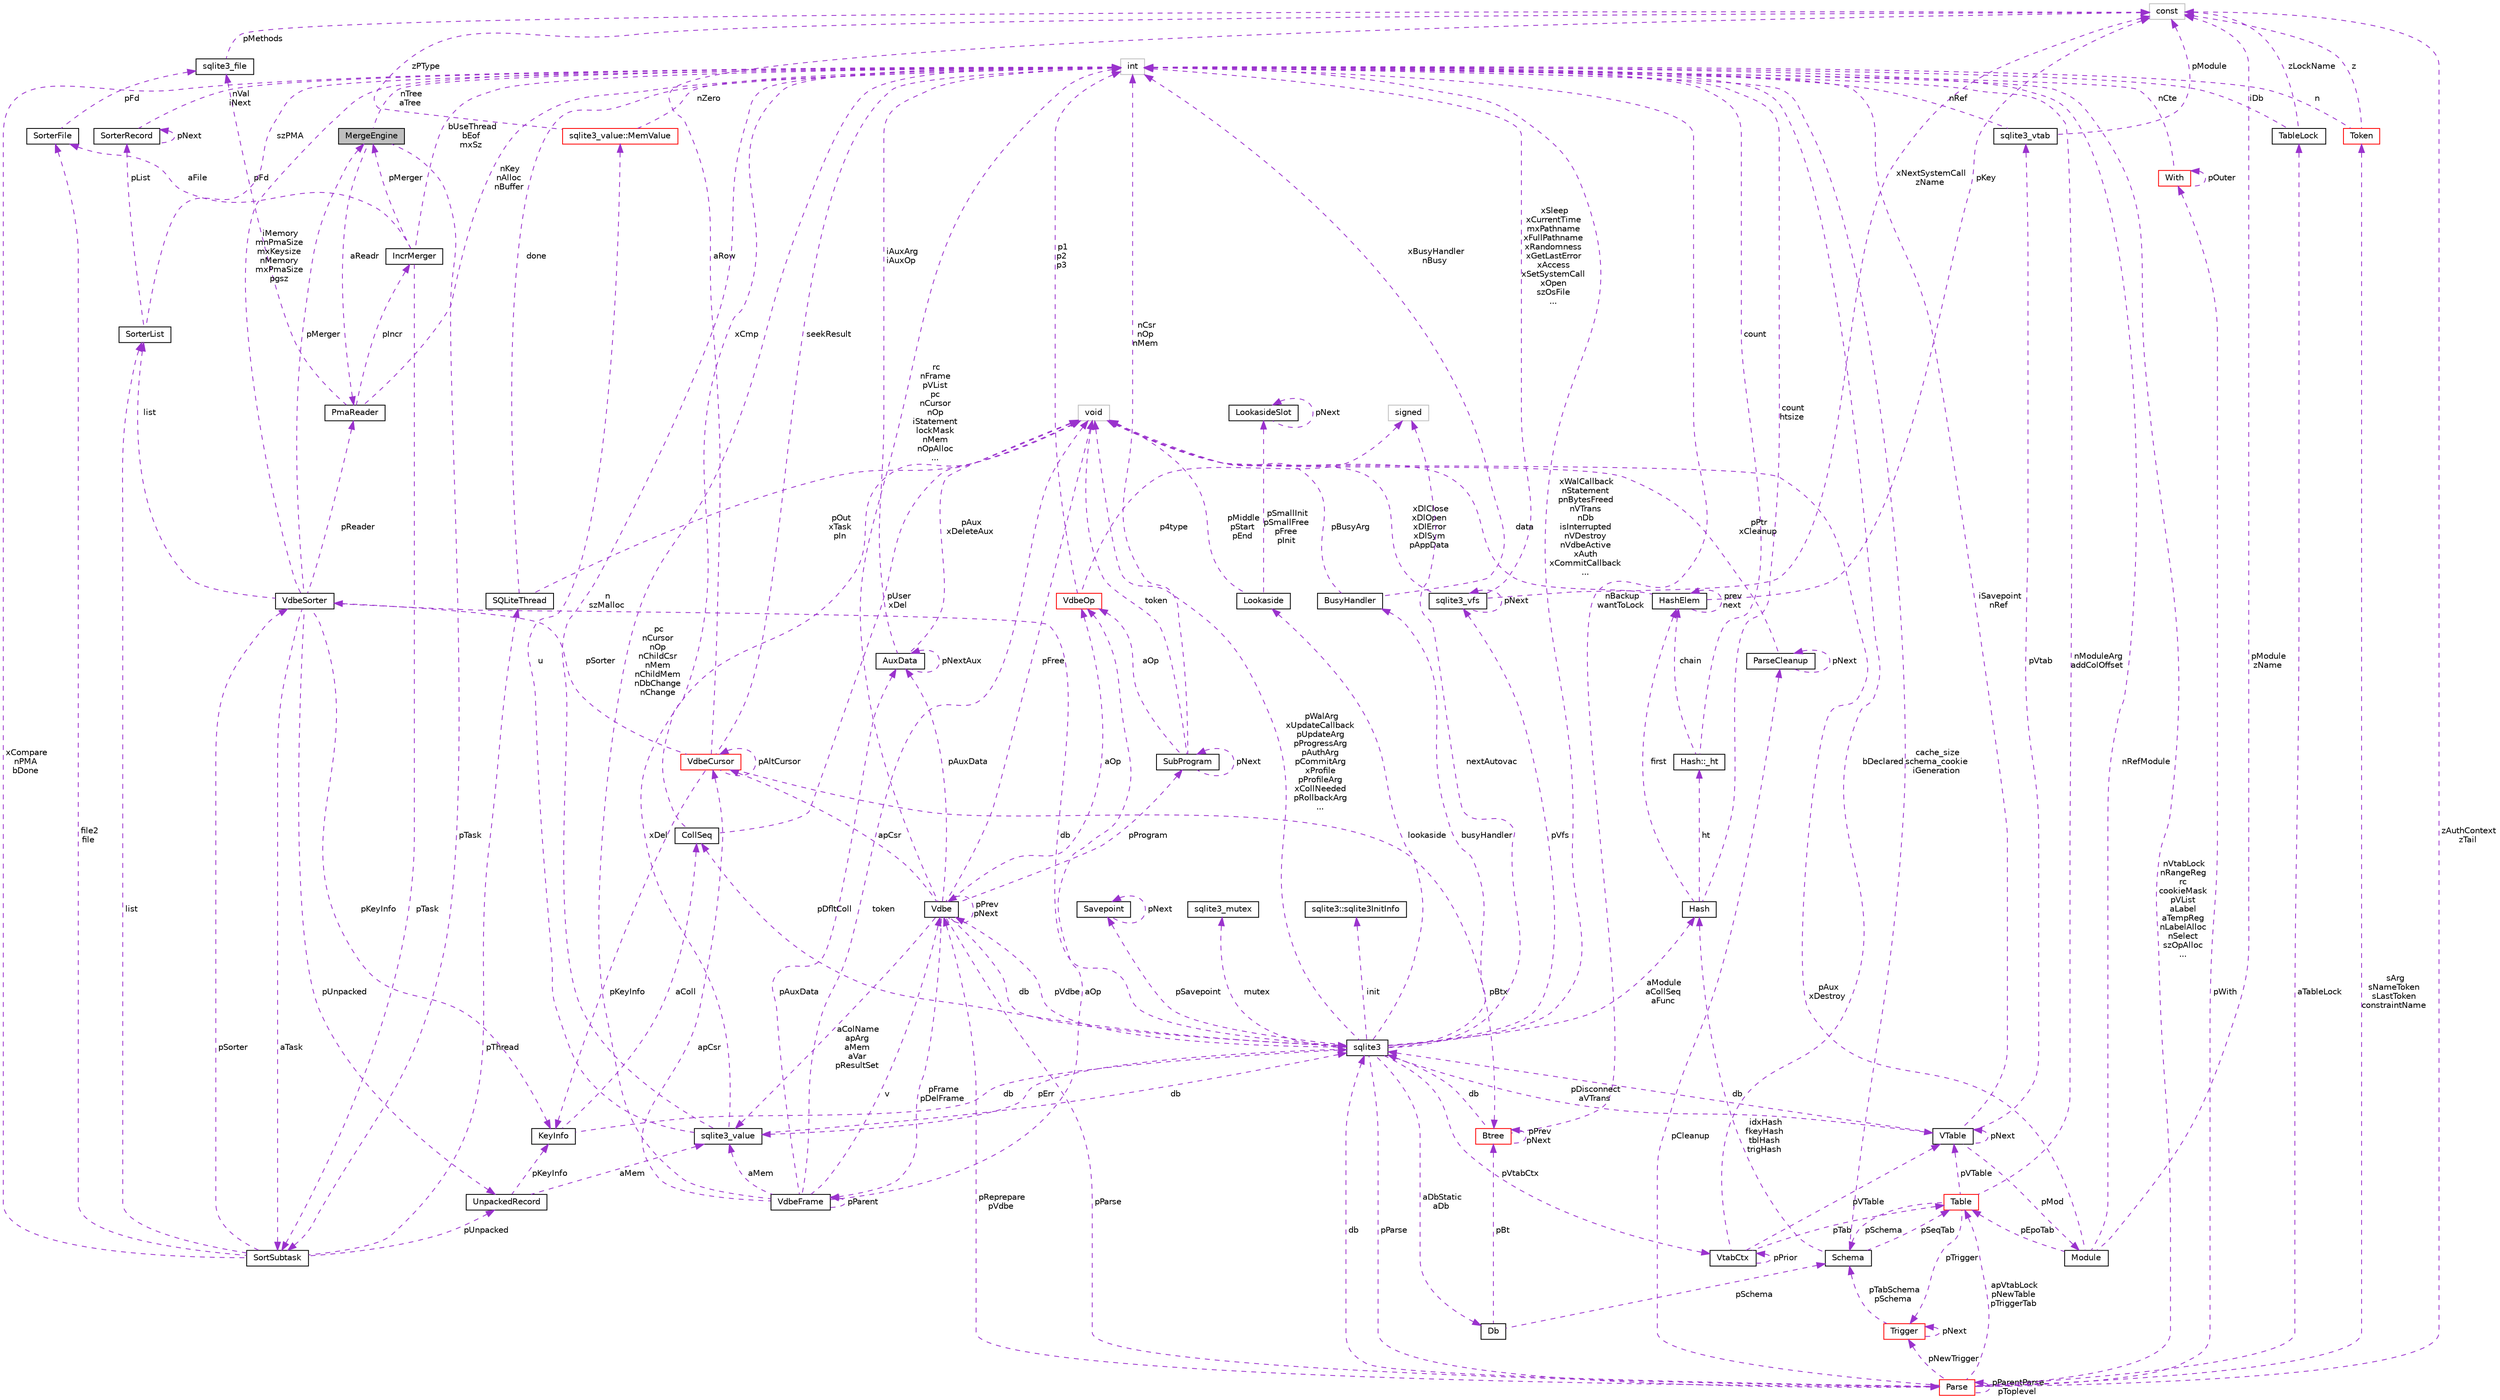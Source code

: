 digraph "MergeEngine"
{
 // LATEX_PDF_SIZE
  edge [fontname="Helvetica",fontsize="10",labelfontname="Helvetica",labelfontsize="10"];
  node [fontname="Helvetica",fontsize="10",shape=record];
  Node1 [label="MergeEngine",height=0.2,width=0.4,color="black", fillcolor="grey75", style="filled", fontcolor="black",tooltip=" "];
  Node2 -> Node1 [dir="back",color="darkorchid3",fontsize="10",style="dashed",label=" aReadr" ,fontname="Helvetica"];
  Node2 [label="PmaReader",height=0.2,width=0.4,color="black", fillcolor="white", style="filled",URL="$structPmaReader.html",tooltip=" "];
  Node3 -> Node2 [dir="back",color="darkorchid3",fontsize="10",style="dashed",label=" pFd" ,fontname="Helvetica"];
  Node3 [label="sqlite3_file",height=0.2,width=0.4,color="black", fillcolor="white", style="filled",URL="$structsqlite3__file.html",tooltip=" "];
  Node4 -> Node3 [dir="back",color="darkorchid3",fontsize="10",style="dashed",label=" pMethods" ,fontname="Helvetica"];
  Node4 [label="const",height=0.2,width=0.4,color="grey75", fillcolor="white", style="filled",tooltip=" "];
  Node5 -> Node2 [dir="back",color="darkorchid3",fontsize="10",style="dashed",label=" nKey\nnAlloc\nnBuffer" ,fontname="Helvetica"];
  Node5 [label="int",height=0.2,width=0.4,color="grey75", fillcolor="white", style="filled",tooltip=" "];
  Node6 -> Node2 [dir="back",color="darkorchid3",fontsize="10",style="dashed",label=" pIncr" ,fontname="Helvetica"];
  Node6 [label="IncrMerger",height=0.2,width=0.4,color="black", fillcolor="white", style="filled",URL="$structIncrMerger.html",tooltip=" "];
  Node1 -> Node6 [dir="back",color="darkorchid3",fontsize="10",style="dashed",label=" pMerger" ,fontname="Helvetica"];
  Node5 -> Node6 [dir="back",color="darkorchid3",fontsize="10",style="dashed",label=" bUseThread\nbEof\nmxSz" ,fontname="Helvetica"];
  Node7 -> Node6 [dir="back",color="darkorchid3",fontsize="10",style="dashed",label=" aFile" ,fontname="Helvetica"];
  Node7 [label="SorterFile",height=0.2,width=0.4,color="black", fillcolor="white", style="filled",URL="$structSorterFile.html",tooltip=" "];
  Node3 -> Node7 [dir="back",color="darkorchid3",fontsize="10",style="dashed",label=" pFd" ,fontname="Helvetica"];
  Node8 -> Node6 [dir="back",color="darkorchid3",fontsize="10",style="dashed",label=" pTask" ,fontname="Helvetica"];
  Node8 [label="SortSubtask",height=0.2,width=0.4,color="black", fillcolor="white", style="filled",URL="$structSortSubtask.html",tooltip=" "];
  Node9 -> Node8 [dir="back",color="darkorchid3",fontsize="10",style="dashed",label=" list" ,fontname="Helvetica"];
  Node9 [label="SorterList",height=0.2,width=0.4,color="black", fillcolor="white", style="filled",URL="$structSorterList.html",tooltip=" "];
  Node10 -> Node9 [dir="back",color="darkorchid3",fontsize="10",style="dashed",label=" pList" ,fontname="Helvetica"];
  Node10 [label="SorterRecord",height=0.2,width=0.4,color="black", fillcolor="white", style="filled",URL="$structSorterRecord.html",tooltip=" "];
  Node10 -> Node10 [dir="back",color="darkorchid3",fontsize="10",style="dashed",label=" pNext" ,fontname="Helvetica"];
  Node5 -> Node10 [dir="back",color="darkorchid3",fontsize="10",style="dashed",label=" nVal\niNext" ,fontname="Helvetica"];
  Node5 -> Node9 [dir="back",color="darkorchid3",fontsize="10",style="dashed",label=" szPMA" ,fontname="Helvetica"];
  Node5 -> Node8 [dir="back",color="darkorchid3",fontsize="10",style="dashed",label=" xCompare\nnPMA\nbDone" ,fontname="Helvetica"];
  Node11 -> Node8 [dir="back",color="darkorchid3",fontsize="10",style="dashed",label=" pSorter" ,fontname="Helvetica"];
  Node11 [label="VdbeSorter",height=0.2,width=0.4,color="black", fillcolor="white", style="filled",URL="$structVdbeSorter.html",tooltip=" "];
  Node9 -> Node11 [dir="back",color="darkorchid3",fontsize="10",style="dashed",label=" list" ,fontname="Helvetica"];
  Node12 -> Node11 [dir="back",color="darkorchid3",fontsize="10",style="dashed",label=" db" ,fontname="Helvetica"];
  Node12 [label="sqlite3",height=0.2,width=0.4,color="black", fillcolor="white", style="filled",URL="$structsqlite3.html",tooltip=" "];
  Node13 -> Node12 [dir="back",color="darkorchid3",fontsize="10",style="dashed",label=" pVdbe" ,fontname="Helvetica"];
  Node13 [label="Vdbe",height=0.2,width=0.4,color="black", fillcolor="white", style="filled",URL="$structVdbe.html",tooltip=" "];
  Node13 -> Node13 [dir="back",color="darkorchid3",fontsize="10",style="dashed",label=" pPrev\npNext" ,fontname="Helvetica"];
  Node12 -> Node13 [dir="back",color="darkorchid3",fontsize="10",style="dashed",label=" db" ,fontname="Helvetica"];
  Node14 -> Node13 [dir="back",color="darkorchid3",fontsize="10",style="dashed",label=" pFree" ,fontname="Helvetica"];
  Node14 [label="void",height=0.2,width=0.4,color="grey75", fillcolor="white", style="filled",tooltip=" "];
  Node15 -> Node13 [dir="back",color="darkorchid3",fontsize="10",style="dashed",label=" aColName\napArg\naMem\naVar\npResultSet" ,fontname="Helvetica"];
  Node15 [label="sqlite3_value",height=0.2,width=0.4,color="black", fillcolor="white", style="filled",URL="$structsqlite3__value.html",tooltip=" "];
  Node12 -> Node15 [dir="back",color="darkorchid3",fontsize="10",style="dashed",label=" db" ,fontname="Helvetica"];
  Node14 -> Node15 [dir="back",color="darkorchid3",fontsize="10",style="dashed",label=" xDel" ,fontname="Helvetica"];
  Node16 -> Node15 [dir="back",color="darkorchid3",fontsize="10",style="dashed",label=" u" ,fontname="Helvetica"];
  Node16 [label="sqlite3_value::MemValue",height=0.2,width=0.4,color="red", fillcolor="white", style="filled",URL="$unionsqlite3__value_1_1MemValue.html",tooltip=" "];
  Node5 -> Node16 [dir="back",color="darkorchid3",fontsize="10",style="dashed",label=" nZero" ,fontname="Helvetica"];
  Node4 -> Node16 [dir="back",color="darkorchid3",fontsize="10",style="dashed",label=" zPType" ,fontname="Helvetica"];
  Node5 -> Node15 [dir="back",color="darkorchid3",fontsize="10",style="dashed",label=" n\nszMalloc" ,fontname="Helvetica"];
  Node19 -> Node13 [dir="back",color="darkorchid3",fontsize="10",style="dashed",label=" pFrame\npDelFrame" ,fontname="Helvetica"];
  Node19 [label="VdbeFrame",height=0.2,width=0.4,color="black", fillcolor="white", style="filled",URL="$structVdbeFrame.html",tooltip=" "];
  Node13 -> Node19 [dir="back",color="darkorchid3",fontsize="10",style="dashed",label=" v" ,fontname="Helvetica"];
  Node14 -> Node19 [dir="back",color="darkorchid3",fontsize="10",style="dashed",label=" token" ,fontname="Helvetica"];
  Node15 -> Node19 [dir="back",color="darkorchid3",fontsize="10",style="dashed",label=" aMem" ,fontname="Helvetica"];
  Node19 -> Node19 [dir="back",color="darkorchid3",fontsize="10",style="dashed",label=" pParent" ,fontname="Helvetica"];
  Node5 -> Node19 [dir="back",color="darkorchid3",fontsize="10",style="dashed",label=" pc\nnCursor\nnOp\nnChildCsr\nnMem\nnChildMem\nnDbChange\nnChange" ,fontname="Helvetica"];
  Node20 -> Node19 [dir="back",color="darkorchid3",fontsize="10",style="dashed",label=" pAuxData" ,fontname="Helvetica"];
  Node20 [label="AuxData",height=0.2,width=0.4,color="black", fillcolor="white", style="filled",URL="$structAuxData.html",tooltip=" "];
  Node14 -> Node20 [dir="back",color="darkorchid3",fontsize="10",style="dashed",label=" pAux\nxDeleteAux" ,fontname="Helvetica"];
  Node5 -> Node20 [dir="back",color="darkorchid3",fontsize="10",style="dashed",label=" iAuxArg\niAuxOp" ,fontname="Helvetica"];
  Node20 -> Node20 [dir="back",color="darkorchid3",fontsize="10",style="dashed",label=" pNextAux" ,fontname="Helvetica"];
  Node21 -> Node19 [dir="back",color="darkorchid3",fontsize="10",style="dashed",label=" apCsr" ,fontname="Helvetica"];
  Node21 [label="VdbeCursor",height=0.2,width=0.4,color="red", fillcolor="white", style="filled",URL="$structVdbeCursor.html",tooltip=" "];
  Node5 -> Node21 [dir="back",color="darkorchid3",fontsize="10",style="dashed",label=" seekResult" ,fontname="Helvetica"];
  Node21 -> Node21 [dir="back",color="darkorchid3",fontsize="10",style="dashed",label=" pAltCursor" ,fontname="Helvetica"];
  Node39 -> Node21 [dir="back",color="darkorchid3",fontsize="10",style="dashed",label=" pKeyInfo" ,fontname="Helvetica"];
  Node39 [label="KeyInfo",height=0.2,width=0.4,color="black", fillcolor="white", style="filled",URL="$structKeyInfo.html",tooltip=" "];
  Node12 -> Node39 [dir="back",color="darkorchid3",fontsize="10",style="dashed",label=" db" ,fontname="Helvetica"];
  Node40 -> Node39 [dir="back",color="darkorchid3",fontsize="10",style="dashed",label=" aColl" ,fontname="Helvetica"];
  Node40 [label="CollSeq",height=0.2,width=0.4,color="black", fillcolor="white", style="filled",URL="$structCollSeq.html",tooltip=" "];
  Node14 -> Node40 [dir="back",color="darkorchid3",fontsize="10",style="dashed",label=" pUser\nxDel" ,fontname="Helvetica"];
  Node5 -> Node40 [dir="back",color="darkorchid3",fontsize="10",style="dashed",label=" xCmp" ,fontname="Helvetica"];
  Node11 -> Node21 [dir="back",color="darkorchid3",fontsize="10",style="dashed",label=" pSorter" ,fontname="Helvetica"];
  Node28 -> Node21 [dir="back",color="darkorchid3",fontsize="10",style="dashed",label=" pBtx" ,fontname="Helvetica"];
  Node28 [label="Btree",height=0.2,width=0.4,color="red", fillcolor="white", style="filled",URL="$structBtree.html",tooltip=" "];
  Node12 -> Node28 [dir="back",color="darkorchid3",fontsize="10",style="dashed",label=" db" ,fontname="Helvetica"];
  Node5 -> Node28 [dir="back",color="darkorchid3",fontsize="10",style="dashed",label=" nBackup\nwantToLock" ,fontname="Helvetica"];
  Node28 -> Node28 [dir="back",color="darkorchid3",fontsize="10",style="dashed",label=" pPrev\npNext" ,fontname="Helvetica"];
  Node4 -> Node21 [dir="back",color="darkorchid3",fontsize="10",style="dashed",label=" aRow" ,fontname="Helvetica"];
  Node43 -> Node19 [dir="back",color="darkorchid3",fontsize="10",style="dashed",label=" aOp" ,fontname="Helvetica"];
  Node43 [label="VdbeOp",height=0.2,width=0.4,color="red", fillcolor="white", style="filled",URL="$structVdbeOp.html",tooltip=" "];
  Node5 -> Node43 [dir="back",color="darkorchid3",fontsize="10",style="dashed",label=" p1\np2\np3" ,fontname="Helvetica"];
  Node76 -> Node43 [dir="back",color="darkorchid3",fontsize="10",style="dashed",label=" p4type" ,fontname="Helvetica"];
  Node76 [label="signed",height=0.2,width=0.4,color="grey75", fillcolor="white", style="filled",tooltip=" "];
  Node5 -> Node13 [dir="back",color="darkorchid3",fontsize="10",style="dashed",label=" rc\nnFrame\npVList\npc\nnCursor\nnOp\niStatement\nlockMask\nnMem\nnOpAlloc\n..." ,fontname="Helvetica"];
  Node20 -> Node13 [dir="back",color="darkorchid3",fontsize="10",style="dashed",label=" pAuxData" ,fontname="Helvetica"];
  Node74 -> Node13 [dir="back",color="darkorchid3",fontsize="10",style="dashed",label=" pProgram" ,fontname="Helvetica"];
  Node74 [label="SubProgram",height=0.2,width=0.4,color="black", fillcolor="white", style="filled",URL="$structSubProgram.html",tooltip=" "];
  Node14 -> Node74 [dir="back",color="darkorchid3",fontsize="10",style="dashed",label=" token" ,fontname="Helvetica"];
  Node5 -> Node74 [dir="back",color="darkorchid3",fontsize="10",style="dashed",label=" nCsr\nnOp\nnMem" ,fontname="Helvetica"];
  Node74 -> Node74 [dir="back",color="darkorchid3",fontsize="10",style="dashed",label=" pNext" ,fontname="Helvetica"];
  Node43 -> Node74 [dir="back",color="darkorchid3",fontsize="10",style="dashed",label=" aOp" ,fontname="Helvetica"];
  Node21 -> Node13 [dir="back",color="darkorchid3",fontsize="10",style="dashed",label=" apCsr" ,fontname="Helvetica"];
  Node77 -> Node13 [dir="back",color="darkorchid3",fontsize="10",style="dashed",label=" pParse" ,fontname="Helvetica"];
  Node77 [label="Parse",height=0.2,width=0.4,color="red", fillcolor="white", style="filled",URL="$structParse.html",tooltip=" "];
  Node13 -> Node77 [dir="back",color="darkorchid3",fontsize="10",style="dashed",label=" pReprepare\npVdbe" ,fontname="Helvetica"];
  Node12 -> Node77 [dir="back",color="darkorchid3",fontsize="10",style="dashed",label=" db" ,fontname="Helvetica"];
  Node78 -> Node77 [dir="back",color="darkorchid3",fontsize="10",style="dashed",label=" pCleanup" ,fontname="Helvetica"];
  Node78 [label="ParseCleanup",height=0.2,width=0.4,color="black", fillcolor="white", style="filled",URL="$structParseCleanup.html",tooltip=" "];
  Node78 -> Node78 [dir="back",color="darkorchid3",fontsize="10",style="dashed",label=" pNext" ,fontname="Helvetica"];
  Node14 -> Node78 [dir="back",color="darkorchid3",fontsize="10",style="dashed",label=" pPtr\nxCleanup" ,fontname="Helvetica"];
  Node79 -> Node77 [dir="back",color="darkorchid3",fontsize="10",style="dashed",label=" aTableLock" ,fontname="Helvetica"];
  Node79 [label="TableLock",height=0.2,width=0.4,color="black", fillcolor="white", style="filled",URL="$structTableLock.html",tooltip=" "];
  Node5 -> Node79 [dir="back",color="darkorchid3",fontsize="10",style="dashed",label=" iDb" ,fontname="Helvetica"];
  Node4 -> Node79 [dir="back",color="darkorchid3",fontsize="10",style="dashed",label=" zLockName" ,fontname="Helvetica"];
  Node80 -> Node77 [dir="back",color="darkorchid3",fontsize="10",style="dashed",label=" sArg\nsNameToken\nsLastToken\nconstraintName" ,fontname="Helvetica"];
  Node80 [label="Token",height=0.2,width=0.4,color="red", fillcolor="white", style="filled",URL="$classToken.html",tooltip=" "];
  Node5 -> Node80 [dir="back",color="darkorchid3",fontsize="10",style="dashed",label=" n" ,fontname="Helvetica"];
  Node4 -> Node80 [dir="back",color="darkorchid3",fontsize="10",style="dashed",label=" z" ,fontname="Helvetica"];
  Node60 -> Node77 [dir="back",color="darkorchid3",fontsize="10",style="dashed",label=" pWith" ,fontname="Helvetica"];
  Node60 [label="With",height=0.2,width=0.4,color="red", fillcolor="white", style="filled",URL="$structWith.html",tooltip=" "];
  Node60 -> Node60 [dir="back",color="darkorchid3",fontsize="10",style="dashed",label=" pOuter" ,fontname="Helvetica"];
  Node5 -> Node60 [dir="back",color="darkorchid3",fontsize="10",style="dashed",label=" nCte" ,fontname="Helvetica"];
  Node5 -> Node77 [dir="back",color="darkorchid3",fontsize="10",style="dashed",label=" nVtabLock\nnRangeReg\nrc\ncookieMask\npVList\naLabel\naTempReg\nnLabelAlloc\nnSelect\nszOpAlloc\n..." ,fontname="Helvetica"];
  Node47 -> Node77 [dir="back",color="darkorchid3",fontsize="10",style="dashed",label=" apVtabLock\npNewTable\npTriggerTab" ,fontname="Helvetica"];
  Node47 [label="Table",height=0.2,width=0.4,color="red", fillcolor="white", style="filled",URL="$structTable.html",tooltip=" "];
  Node48 -> Node47 [dir="back",color="darkorchid3",fontsize="10",style="dashed",label=" pSchema" ,fontname="Helvetica"];
  Node48 [label="Schema",height=0.2,width=0.4,color="black", fillcolor="white", style="filled",URL="$structSchema.html",tooltip=" "];
  Node5 -> Node48 [dir="back",color="darkorchid3",fontsize="10",style="dashed",label=" cache_size\nschema_cookie\niGeneration" ,fontname="Helvetica"];
  Node47 -> Node48 [dir="back",color="darkorchid3",fontsize="10",style="dashed",label=" pSeqTab" ,fontname="Helvetica"];
  Node49 -> Node48 [dir="back",color="darkorchid3",fontsize="10",style="dashed",label=" idxHash\nfkeyHash\ntblHash\ntrigHash" ,fontname="Helvetica"];
  Node49 [label="Hash",height=0.2,width=0.4,color="black", fillcolor="white", style="filled",URL="$structHash.html",tooltip=" "];
  Node50 -> Node49 [dir="back",color="darkorchid3",fontsize="10",style="dashed",label=" ht" ,fontname="Helvetica"];
  Node50 [label="Hash::_ht",height=0.2,width=0.4,color="black", fillcolor="white", style="filled",URL="$structHash_1_1__ht.html",tooltip=" "];
  Node5 -> Node50 [dir="back",color="darkorchid3",fontsize="10",style="dashed",label=" count" ,fontname="Helvetica"];
  Node51 -> Node50 [dir="back",color="darkorchid3",fontsize="10",style="dashed",label=" chain" ,fontname="Helvetica"];
  Node51 [label="HashElem",height=0.2,width=0.4,color="black", fillcolor="white", style="filled",URL="$structHashElem.html",tooltip=" "];
  Node14 -> Node51 [dir="back",color="darkorchid3",fontsize="10",style="dashed",label=" data" ,fontname="Helvetica"];
  Node51 -> Node51 [dir="back",color="darkorchid3",fontsize="10",style="dashed",label=" prev\nnext" ,fontname="Helvetica"];
  Node4 -> Node51 [dir="back",color="darkorchid3",fontsize="10",style="dashed",label=" pKey" ,fontname="Helvetica"];
  Node5 -> Node49 [dir="back",color="darkorchid3",fontsize="10",style="dashed",label=" count\nhtsize" ,fontname="Helvetica"];
  Node51 -> Node49 [dir="back",color="darkorchid3",fontsize="10",style="dashed",label=" first" ,fontname="Helvetica"];
  Node45 -> Node47 [dir="back",color="darkorchid3",fontsize="10",style="dashed",label=" pVTable" ,fontname="Helvetica"];
  Node45 [label="VTable",height=0.2,width=0.4,color="black", fillcolor="white", style="filled",URL="$structVTable.html",tooltip=" "];
  Node12 -> Node45 [dir="back",color="darkorchid3",fontsize="10",style="dashed",label=" db" ,fontname="Helvetica"];
  Node45 -> Node45 [dir="back",color="darkorchid3",fontsize="10",style="dashed",label=" pNext" ,fontname="Helvetica"];
  Node5 -> Node45 [dir="back",color="darkorchid3",fontsize="10",style="dashed",label=" iSavepoint\nnRef" ,fontname="Helvetica"];
  Node46 -> Node45 [dir="back",color="darkorchid3",fontsize="10",style="dashed",label=" pMod" ,fontname="Helvetica"];
  Node46 [label="Module",height=0.2,width=0.4,color="black", fillcolor="white", style="filled",URL="$structModule.html",tooltip=" "];
  Node14 -> Node46 [dir="back",color="darkorchid3",fontsize="10",style="dashed",label=" pAux\nxDestroy" ,fontname="Helvetica"];
  Node5 -> Node46 [dir="back",color="darkorchid3",fontsize="10",style="dashed",label=" nRefModule" ,fontname="Helvetica"];
  Node47 -> Node46 [dir="back",color="darkorchid3",fontsize="10",style="dashed",label=" pEpoTab" ,fontname="Helvetica"];
  Node4 -> Node46 [dir="back",color="darkorchid3",fontsize="10",style="dashed",label=" pModule\nzName" ,fontname="Helvetica"];
  Node42 -> Node45 [dir="back",color="darkorchid3",fontsize="10",style="dashed",label=" pVtab" ,fontname="Helvetica"];
  Node42 [label="sqlite3_vtab",height=0.2,width=0.4,color="black", fillcolor="white", style="filled",URL="$structsqlite3__vtab.html",tooltip=" "];
  Node5 -> Node42 [dir="back",color="darkorchid3",fontsize="10",style="dashed",label=" nRef" ,fontname="Helvetica"];
  Node4 -> Node42 [dir="back",color="darkorchid3",fontsize="10",style="dashed",label=" pModule" ,fontname="Helvetica"];
  Node5 -> Node47 [dir="back",color="darkorchid3",fontsize="10",style="dashed",label=" nModuleArg\naddColOffset" ,fontname="Helvetica"];
  Node71 -> Node47 [dir="back",color="darkorchid3",fontsize="10",style="dashed",label=" pTrigger" ,fontname="Helvetica"];
  Node71 [label="Trigger",height=0.2,width=0.4,color="red", fillcolor="white", style="filled",URL="$structTrigger.html",tooltip=" "];
  Node48 -> Node71 [dir="back",color="darkorchid3",fontsize="10",style="dashed",label=" pTabSchema\npSchema" ,fontname="Helvetica"];
  Node71 -> Node71 [dir="back",color="darkorchid3",fontsize="10",style="dashed",label=" pNext" ,fontname="Helvetica"];
  Node71 -> Node77 [dir="back",color="darkorchid3",fontsize="10",style="dashed",label=" pNewTrigger" ,fontname="Helvetica"];
  Node4 -> Node77 [dir="back",color="darkorchid3",fontsize="10",style="dashed",label=" zAuthContext\nzTail" ,fontname="Helvetica"];
  Node77 -> Node77 [dir="back",color="darkorchid3",fontsize="10",style="dashed",label=" pParentParse\npToplevel" ,fontname="Helvetica"];
  Node43 -> Node13 [dir="back",color="darkorchid3",fontsize="10",style="dashed",label=" aOp" ,fontname="Helvetica"];
  Node98 -> Node12 [dir="back",color="darkorchid3",fontsize="10",style="dashed",label=" pSavepoint" ,fontname="Helvetica"];
  Node98 [label="Savepoint",height=0.2,width=0.4,color="black", fillcolor="white", style="filled",URL="$structSavepoint.html",tooltip=" "];
  Node98 -> Node98 [dir="back",color="darkorchid3",fontsize="10",style="dashed",label=" pNext" ,fontname="Helvetica"];
  Node14 -> Node12 [dir="back",color="darkorchid3",fontsize="10",style="dashed",label=" pWalArg\nxUpdateCallback\npUpdateArg\npProgressArg\npAuthArg\npCommitArg\nxProfile\npProfileArg\nxCollNeeded\npRollbackArg\n..." ,fontname="Helvetica"];
  Node99 -> Node12 [dir="back",color="darkorchid3",fontsize="10",style="dashed",label=" lookaside" ,fontname="Helvetica"];
  Node99 [label="Lookaside",height=0.2,width=0.4,color="black", fillcolor="white", style="filled",URL="$structLookaside.html",tooltip=" "];
  Node14 -> Node99 [dir="back",color="darkorchid3",fontsize="10",style="dashed",label=" pMiddle\npStart\npEnd" ,fontname="Helvetica"];
  Node100 -> Node99 [dir="back",color="darkorchid3",fontsize="10",style="dashed",label=" pSmallInit\npSmallFree\npFree\npInit" ,fontname="Helvetica"];
  Node100 [label="LookasideSlot",height=0.2,width=0.4,color="black", fillcolor="white", style="filled",URL="$structLookasideSlot.html",tooltip=" "];
  Node100 -> Node100 [dir="back",color="darkorchid3",fontsize="10",style="dashed",label=" pNext" ,fontname="Helvetica"];
  Node15 -> Node12 [dir="back",color="darkorchid3",fontsize="10",style="dashed",label=" pErr" ,fontname="Helvetica"];
  Node26 -> Node12 [dir="back",color="darkorchid3",fontsize="10",style="dashed",label=" mutex" ,fontname="Helvetica"];
  Node26 [label="sqlite3_mutex",height=0.2,width=0.4,color="black", fillcolor="white", style="filled",URL="$structsqlite3__mutex.html",tooltip=" "];
  Node35 -> Node12 [dir="back",color="darkorchid3",fontsize="10",style="dashed",label=" pVfs" ,fontname="Helvetica"];
  Node35 [label="sqlite3_vfs",height=0.2,width=0.4,color="black", fillcolor="white", style="filled",URL="$structsqlite3__vfs.html",tooltip=" "];
  Node14 -> Node35 [dir="back",color="darkorchid3",fontsize="10",style="dashed",label=" xDlClose\nxDlOpen\nxDlError\nxDlSym\npAppData" ,fontname="Helvetica"];
  Node35 -> Node35 [dir="back",color="darkorchid3",fontsize="10",style="dashed",label=" pNext" ,fontname="Helvetica"];
  Node5 -> Node35 [dir="back",color="darkorchid3",fontsize="10",style="dashed",label=" xSleep\nxCurrentTime\nmxPathname\nxFullPathname\nxRandomness\nxGetLastError\nxAccess\nxSetSystemCall\nxOpen\nszOsFile\n..." ,fontname="Helvetica"];
  Node4 -> Node35 [dir="back",color="darkorchid3",fontsize="10",style="dashed",label=" xNextSystemCall\nzName" ,fontname="Helvetica"];
  Node101 -> Node12 [dir="back",color="darkorchid3",fontsize="10",style="dashed",label=" init" ,fontname="Helvetica"];
  Node101 [label="sqlite3::sqlite3InitInfo",height=0.2,width=0.4,color="black", fillcolor="white", style="filled",URL="$structsqlite3_1_1sqlite3InitInfo.html",tooltip=" "];
  Node102 -> Node12 [dir="back",color="darkorchid3",fontsize="10",style="dashed",label=" busyHandler" ,fontname="Helvetica"];
  Node102 [label="BusyHandler",height=0.2,width=0.4,color="black", fillcolor="white", style="filled",URL="$structBusyHandler.html",tooltip=" "];
  Node14 -> Node102 [dir="back",color="darkorchid3",fontsize="10",style="dashed",label=" pBusyArg" ,fontname="Helvetica"];
  Node5 -> Node102 [dir="back",color="darkorchid3",fontsize="10",style="dashed",label=" xBusyHandler\nnBusy" ,fontname="Helvetica"];
  Node103 -> Node12 [dir="back",color="darkorchid3",fontsize="10",style="dashed",label=" pVtabCtx" ,fontname="Helvetica"];
  Node103 [label="VtabCtx",height=0.2,width=0.4,color="black", fillcolor="white", style="filled",URL="$structVtabCtx.html",tooltip=" "];
  Node103 -> Node103 [dir="back",color="darkorchid3",fontsize="10",style="dashed",label=" pPrior" ,fontname="Helvetica"];
  Node5 -> Node103 [dir="back",color="darkorchid3",fontsize="10",style="dashed",label=" bDeclared" ,fontname="Helvetica"];
  Node45 -> Node103 [dir="back",color="darkorchid3",fontsize="10",style="dashed",label=" pVTable" ,fontname="Helvetica"];
  Node47 -> Node103 [dir="back",color="darkorchid3",fontsize="10",style="dashed",label=" pTab" ,fontname="Helvetica"];
  Node40 -> Node12 [dir="back",color="darkorchid3",fontsize="10",style="dashed",label=" pDfltColl" ,fontname="Helvetica"];
  Node45 -> Node12 [dir="back",color="darkorchid3",fontsize="10",style="dashed",label=" pDisconnect\naVTrans" ,fontname="Helvetica"];
  Node5 -> Node12 [dir="back",color="darkorchid3",fontsize="10",style="dashed",label=" xWalCallback\nnStatement\npnBytesFreed\nnVTrans\nnDb\nisInterrupted\nnVDestroy\nnVdbeActive\nxAuth\nxCommitCallback\n..." ,fontname="Helvetica"];
  Node76 -> Node12 [dir="back",color="darkorchid3",fontsize="10",style="dashed",label=" nextAutovac" ,fontname="Helvetica"];
  Node104 -> Node12 [dir="back",color="darkorchid3",fontsize="10",style="dashed",label=" aDbStatic\naDb" ,fontname="Helvetica"];
  Node104 [label="Db",height=0.2,width=0.4,color="black", fillcolor="white", style="filled",URL="$structDb.html",tooltip=" "];
  Node48 -> Node104 [dir="back",color="darkorchid3",fontsize="10",style="dashed",label=" pSchema" ,fontname="Helvetica"];
  Node28 -> Node104 [dir="back",color="darkorchid3",fontsize="10",style="dashed",label=" pBt" ,fontname="Helvetica"];
  Node49 -> Node12 [dir="back",color="darkorchid3",fontsize="10",style="dashed",label=" aModule\naCollSeq\naFunc" ,fontname="Helvetica"];
  Node77 -> Node12 [dir="back",color="darkorchid3",fontsize="10",style="dashed",label=" pParse" ,fontname="Helvetica"];
  Node1 -> Node11 [dir="back",color="darkorchid3",fontsize="10",style="dashed",label=" pMerger" ,fontname="Helvetica"];
  Node2 -> Node11 [dir="back",color="darkorchid3",fontsize="10",style="dashed",label=" pReader" ,fontname="Helvetica"];
  Node5 -> Node11 [dir="back",color="darkorchid3",fontsize="10",style="dashed",label=" iMemory\nmnPmaSize\nmxKeysize\nnMemory\nmxPmaSize\npgsz" ,fontname="Helvetica"];
  Node39 -> Node11 [dir="back",color="darkorchid3",fontsize="10",style="dashed",label=" pKeyInfo" ,fontname="Helvetica"];
  Node105 -> Node11 [dir="back",color="darkorchid3",fontsize="10",style="dashed",label=" pUnpacked" ,fontname="Helvetica"];
  Node105 [label="UnpackedRecord",height=0.2,width=0.4,color="black", fillcolor="white", style="filled",URL="$structUnpackedRecord.html",tooltip=" "];
  Node15 -> Node105 [dir="back",color="darkorchid3",fontsize="10",style="dashed",label=" aMem" ,fontname="Helvetica"];
  Node39 -> Node105 [dir="back",color="darkorchid3",fontsize="10",style="dashed",label=" pKeyInfo" ,fontname="Helvetica"];
  Node8 -> Node11 [dir="back",color="darkorchid3",fontsize="10",style="dashed",label=" aTask" ,fontname="Helvetica"];
  Node106 -> Node8 [dir="back",color="darkorchid3",fontsize="10",style="dashed",label=" pThread" ,fontname="Helvetica"];
  Node106 [label="SQLiteThread",height=0.2,width=0.4,color="black", fillcolor="white", style="filled",URL="$structSQLiteThread.html",tooltip=" "];
  Node14 -> Node106 [dir="back",color="darkorchid3",fontsize="10",style="dashed",label=" pOut\nxTask\npIn" ,fontname="Helvetica"];
  Node5 -> Node106 [dir="back",color="darkorchid3",fontsize="10",style="dashed",label=" done" ,fontname="Helvetica"];
  Node105 -> Node8 [dir="back",color="darkorchid3",fontsize="10",style="dashed",label=" pUnpacked" ,fontname="Helvetica"];
  Node7 -> Node8 [dir="back",color="darkorchid3",fontsize="10",style="dashed",label=" file2\nfile" ,fontname="Helvetica"];
  Node5 -> Node1 [dir="back",color="darkorchid3",fontsize="10",style="dashed",label=" nTree\naTree" ,fontname="Helvetica"];
  Node8 -> Node1 [dir="back",color="darkorchid3",fontsize="10",style="dashed",label=" pTask" ,fontname="Helvetica"];
}
